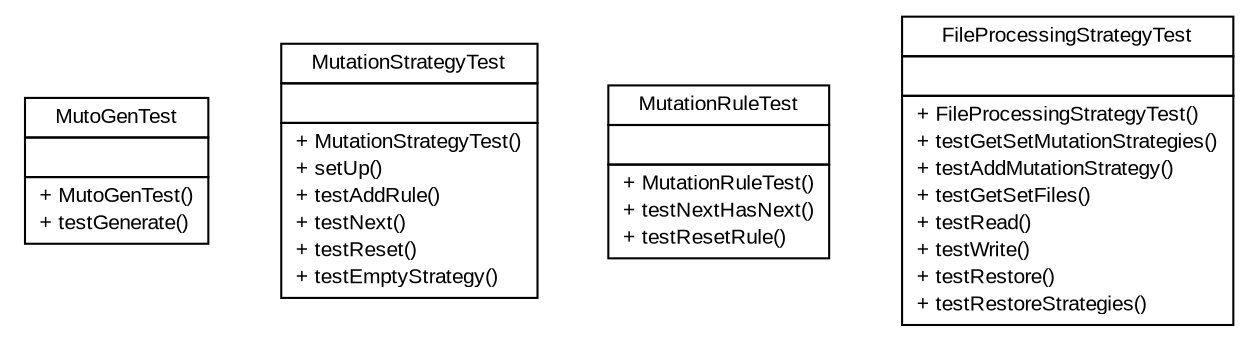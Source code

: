 #!/usr/local/bin/dot
#
# Class diagram 
# Generated by UMLGraph version R5_6 (http://www.umlgraph.org/)
#

digraph G {
	edge [fontname="arial",fontsize=10,labelfontname="arial",labelfontsize=10];
	node [fontname="arial",fontsize=10,shape=plaintext];
	nodesep=0.25;
	ranksep=0.5;
	// com.github.mkolisnyk.muto.generator.MutoGenTest
	c14 [label=<<table title="com.github.mkolisnyk.muto.generator.MutoGenTest" border="0" cellborder="1" cellspacing="0" cellpadding="2" port="p" href="./MutoGenTest.html">
		<tr><td><table border="0" cellspacing="0" cellpadding="1">
<tr><td align="center" balign="center"> MutoGenTest </td></tr>
		</table></td></tr>
		<tr><td><table border="0" cellspacing="0" cellpadding="1">
<tr><td align="left" balign="left">  </td></tr>
		</table></td></tr>
		<tr><td><table border="0" cellspacing="0" cellpadding="1">
<tr><td align="left" balign="left"> + MutoGenTest() </td></tr>
<tr><td align="left" balign="left"> + testGenerate() </td></tr>
		</table></td></tr>
		</table>>, URL="./MutoGenTest.html", fontname="arial", fontcolor="black", fontsize=10.0];
	// com.github.mkolisnyk.muto.generator.MutationStrategyTest
	c15 [label=<<table title="com.github.mkolisnyk.muto.generator.MutationStrategyTest" border="0" cellborder="1" cellspacing="0" cellpadding="2" port="p" href="./MutationStrategyTest.html">
		<tr><td><table border="0" cellspacing="0" cellpadding="1">
<tr><td align="center" balign="center"> MutationStrategyTest </td></tr>
		</table></td></tr>
		<tr><td><table border="0" cellspacing="0" cellpadding="1">
<tr><td align="left" balign="left">  </td></tr>
		</table></td></tr>
		<tr><td><table border="0" cellspacing="0" cellpadding="1">
<tr><td align="left" balign="left"> + MutationStrategyTest() </td></tr>
<tr><td align="left" balign="left"> + setUp() </td></tr>
<tr><td align="left" balign="left"> + testAddRule() </td></tr>
<tr><td align="left" balign="left"> + testNext() </td></tr>
<tr><td align="left" balign="left"> + testReset() </td></tr>
<tr><td align="left" balign="left"> + testEmptyStrategy() </td></tr>
		</table></td></tr>
		</table>>, URL="./MutationStrategyTest.html", fontname="arial", fontcolor="black", fontsize=10.0];
	// com.github.mkolisnyk.muto.generator.MutationRuleTest
	c16 [label=<<table title="com.github.mkolisnyk.muto.generator.MutationRuleTest" border="0" cellborder="1" cellspacing="0" cellpadding="2" port="p" href="./MutationRuleTest.html">
		<tr><td><table border="0" cellspacing="0" cellpadding="1">
<tr><td align="center" balign="center"> MutationRuleTest </td></tr>
		</table></td></tr>
		<tr><td><table border="0" cellspacing="0" cellpadding="1">
<tr><td align="left" balign="left">  </td></tr>
		</table></td></tr>
		<tr><td><table border="0" cellspacing="0" cellpadding="1">
<tr><td align="left" balign="left"> + MutationRuleTest() </td></tr>
<tr><td align="left" balign="left"> + testNextHasNext() </td></tr>
<tr><td align="left" balign="left"> + testResetRule() </td></tr>
		</table></td></tr>
		</table>>, URL="./MutationRuleTest.html", fontname="arial", fontcolor="black", fontsize=10.0];
	// com.github.mkolisnyk.muto.generator.FileProcessingStrategyTest
	c17 [label=<<table title="com.github.mkolisnyk.muto.generator.FileProcessingStrategyTest" border="0" cellborder="1" cellspacing="0" cellpadding="2" port="p" href="./FileProcessingStrategyTest.html">
		<tr><td><table border="0" cellspacing="0" cellpadding="1">
<tr><td align="center" balign="center"> FileProcessingStrategyTest </td></tr>
		</table></td></tr>
		<tr><td><table border="0" cellspacing="0" cellpadding="1">
<tr><td align="left" balign="left">  </td></tr>
		</table></td></tr>
		<tr><td><table border="0" cellspacing="0" cellpadding="1">
<tr><td align="left" balign="left"> + FileProcessingStrategyTest() </td></tr>
<tr><td align="left" balign="left"> + testGetSetMutationStrategies() </td></tr>
<tr><td align="left" balign="left"> + testAddMutationStrategy() </td></tr>
<tr><td align="left" balign="left"> + testGetSetFiles() </td></tr>
<tr><td align="left" balign="left"> + testRead() </td></tr>
<tr><td align="left" balign="left"> + testWrite() </td></tr>
<tr><td align="left" balign="left"> + testRestore() </td></tr>
<tr><td align="left" balign="left"> + testRestoreStrategies() </td></tr>
		</table></td></tr>
		</table>>, URL="./FileProcessingStrategyTest.html", fontname="arial", fontcolor="black", fontsize=10.0];
}

